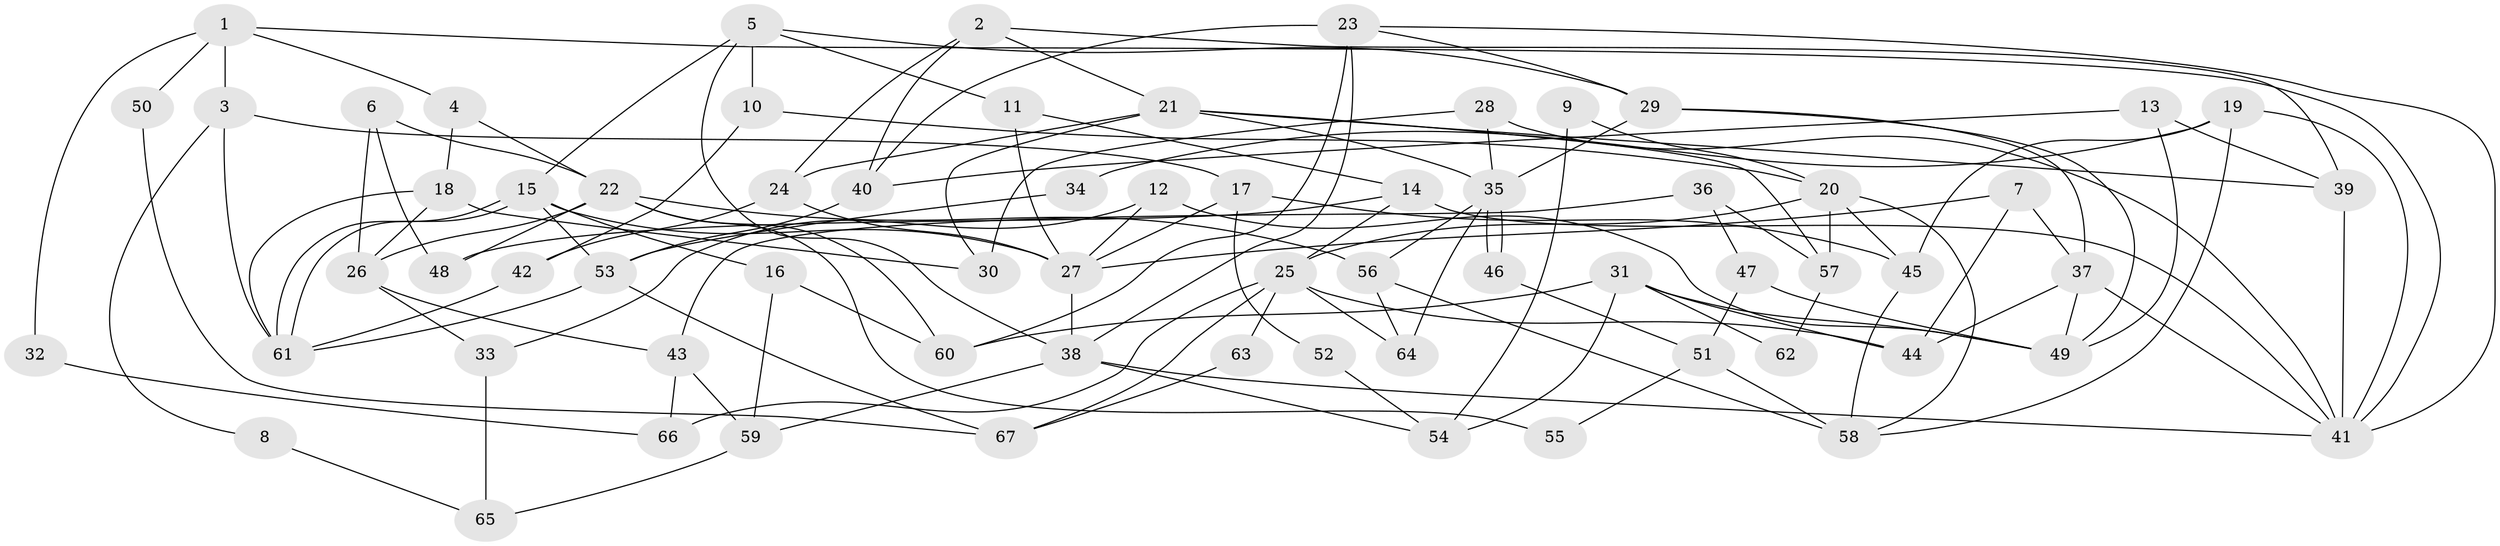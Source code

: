 // coarse degree distribution, {5: 0.24390243902439024, 6: 0.14634146341463414, 3: 0.24390243902439024, 2: 0.12195121951219512, 4: 0.07317073170731707, 7: 0.07317073170731707, 9: 0.04878048780487805, 11: 0.024390243902439025, 8: 0.024390243902439025}
// Generated by graph-tools (version 1.1) at 2025/52/02/27/25 19:52:05]
// undirected, 67 vertices, 134 edges
graph export_dot {
graph [start="1"]
  node [color=gray90,style=filled];
  1;
  2;
  3;
  4;
  5;
  6;
  7;
  8;
  9;
  10;
  11;
  12;
  13;
  14;
  15;
  16;
  17;
  18;
  19;
  20;
  21;
  22;
  23;
  24;
  25;
  26;
  27;
  28;
  29;
  30;
  31;
  32;
  33;
  34;
  35;
  36;
  37;
  38;
  39;
  40;
  41;
  42;
  43;
  44;
  45;
  46;
  47;
  48;
  49;
  50;
  51;
  52;
  53;
  54;
  55;
  56;
  57;
  58;
  59;
  60;
  61;
  62;
  63;
  64;
  65;
  66;
  67;
  1 -- 4;
  1 -- 41;
  1 -- 3;
  1 -- 32;
  1 -- 50;
  2 -- 21;
  2 -- 39;
  2 -- 24;
  2 -- 40;
  3 -- 61;
  3 -- 8;
  3 -- 17;
  4 -- 18;
  4 -- 22;
  5 -- 29;
  5 -- 38;
  5 -- 10;
  5 -- 11;
  5 -- 15;
  6 -- 22;
  6 -- 48;
  6 -- 26;
  7 -- 44;
  7 -- 27;
  7 -- 37;
  8 -- 65;
  9 -- 20;
  9 -- 54;
  10 -- 42;
  10 -- 20;
  11 -- 14;
  11 -- 27;
  12 -- 27;
  12 -- 49;
  12 -- 33;
  13 -- 49;
  13 -- 40;
  13 -- 39;
  14 -- 25;
  14 -- 41;
  14 -- 48;
  15 -- 61;
  15 -- 61;
  15 -- 16;
  15 -- 27;
  15 -- 53;
  16 -- 60;
  16 -- 59;
  17 -- 27;
  17 -- 45;
  17 -- 52;
  18 -- 61;
  18 -- 30;
  18 -- 26;
  19 -- 41;
  19 -- 58;
  19 -- 34;
  19 -- 45;
  20 -- 45;
  20 -- 25;
  20 -- 57;
  20 -- 58;
  21 -- 35;
  21 -- 24;
  21 -- 30;
  21 -- 39;
  21 -- 57;
  22 -- 26;
  22 -- 56;
  22 -- 48;
  22 -- 55;
  22 -- 60;
  23 -- 29;
  23 -- 38;
  23 -- 40;
  23 -- 41;
  23 -- 60;
  24 -- 27;
  24 -- 42;
  25 -- 44;
  25 -- 63;
  25 -- 64;
  25 -- 66;
  25 -- 67;
  26 -- 33;
  26 -- 43;
  27 -- 38;
  28 -- 35;
  28 -- 41;
  28 -- 30;
  29 -- 35;
  29 -- 37;
  29 -- 49;
  31 -- 49;
  31 -- 60;
  31 -- 44;
  31 -- 54;
  31 -- 62;
  32 -- 66;
  33 -- 65;
  34 -- 53;
  35 -- 64;
  35 -- 46;
  35 -- 46;
  35 -- 56;
  36 -- 57;
  36 -- 43;
  36 -- 47;
  37 -- 41;
  37 -- 44;
  37 -- 49;
  38 -- 41;
  38 -- 54;
  38 -- 59;
  39 -- 41;
  40 -- 53;
  42 -- 61;
  43 -- 59;
  43 -- 66;
  45 -- 58;
  46 -- 51;
  47 -- 49;
  47 -- 51;
  50 -- 67;
  51 -- 58;
  51 -- 55;
  52 -- 54;
  53 -- 61;
  53 -- 67;
  56 -- 58;
  56 -- 64;
  57 -- 62;
  59 -- 65;
  63 -- 67;
}
